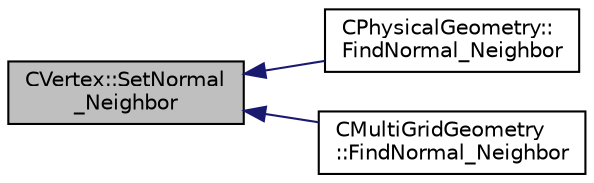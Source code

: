 digraph "CVertex::SetNormal_Neighbor"
{
  edge [fontname="Helvetica",fontsize="10",labelfontname="Helvetica",labelfontsize="10"];
  node [fontname="Helvetica",fontsize="10",shape=record];
  rankdir="LR";
  Node1007 [label="CVertex::SetNormal\l_Neighbor",height=0.2,width=0.4,color="black", fillcolor="grey75", style="filled", fontcolor="black"];
  Node1007 -> Node1008 [dir="back",color="midnightblue",fontsize="10",style="solid",fontname="Helvetica"];
  Node1008 [label="CPhysicalGeometry::\lFindNormal_Neighbor",height=0.2,width=0.4,color="black", fillcolor="white", style="filled",URL="$class_c_physical_geometry.html#adf74f42404fd62e6749b9275221437b1",tooltip="Find and store the closest neighbor to a vertex. "];
  Node1007 -> Node1009 [dir="back",color="midnightblue",fontsize="10",style="solid",fontname="Helvetica"];
  Node1009 [label="CMultiGridGeometry\l::FindNormal_Neighbor",height=0.2,width=0.4,color="black", fillcolor="white", style="filled",URL="$class_c_multi_grid_geometry.html#a1b35db2d9358dd93b7cc9308951d9ea3",tooltip="Find and store the closest neighbor to a vertex. "];
}
